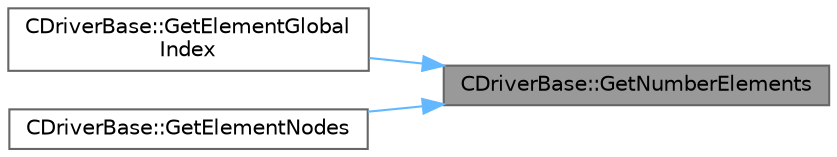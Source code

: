 digraph "CDriverBase::GetNumberElements"
{
 // LATEX_PDF_SIZE
  bgcolor="transparent";
  edge [fontname=Helvetica,fontsize=10,labelfontname=Helvetica,labelfontsize=10];
  node [fontname=Helvetica,fontsize=10,shape=box,height=0.2,width=0.4];
  rankdir="RL";
  Node1 [id="Node000001",label="CDriverBase::GetNumberElements",height=0.2,width=0.4,color="gray40", fillcolor="grey60", style="filled", fontcolor="black",tooltip="Get the number of elements in the mesh."];
  Node1 -> Node2 [id="edge1_Node000001_Node000002",dir="back",color="steelblue1",style="solid",tooltip=" "];
  Node2 [id="Node000002",label="CDriverBase::GetElementGlobal\lIndex",height=0.2,width=0.4,color="grey40", fillcolor="white", style="filled",URL="$group__PySU2.html#ga292123148661e2e80c315097a570b0ee",tooltip="Get the global index of a mesh element."];
  Node1 -> Node3 [id="edge2_Node000001_Node000003",dir="back",color="steelblue1",style="solid",tooltip=" "];
  Node3 [id="Node000003",label="CDriverBase::GetElementNodes",height=0.2,width=0.4,color="grey40", fillcolor="white", style="filled",URL="$group__PySU2.html#gabd8f21476549630d0ef47251bbd18f85",tooltip="Get the node indices of a mesh element."];
}
